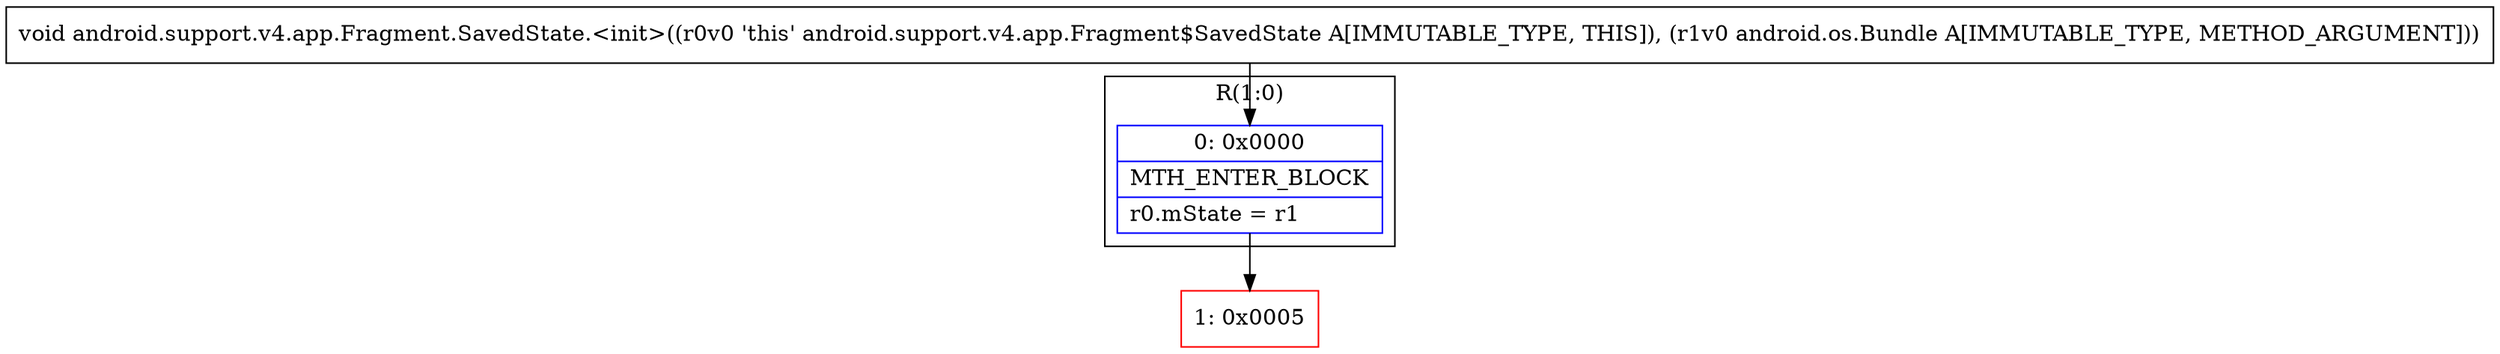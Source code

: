 digraph "CFG forandroid.support.v4.app.Fragment.SavedState.\<init\>(Landroid\/os\/Bundle;)V" {
subgraph cluster_Region_1857907037 {
label = "R(1:0)";
node [shape=record,color=blue];
Node_0 [shape=record,label="{0\:\ 0x0000|MTH_ENTER_BLOCK\l|r0.mState = r1\l}"];
}
Node_1 [shape=record,color=red,label="{1\:\ 0x0005}"];
MethodNode[shape=record,label="{void android.support.v4.app.Fragment.SavedState.\<init\>((r0v0 'this' android.support.v4.app.Fragment$SavedState A[IMMUTABLE_TYPE, THIS]), (r1v0 android.os.Bundle A[IMMUTABLE_TYPE, METHOD_ARGUMENT])) }"];
MethodNode -> Node_0;
Node_0 -> Node_1;
}

